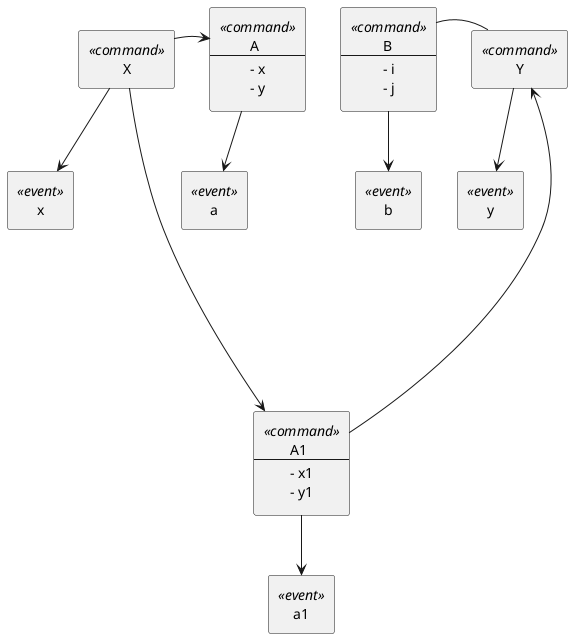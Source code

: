@startuml
skinparam componentStyle rectangle
skinparam rectangle {
	backgroundColor<<event>> Orange
	backgroundColor<<command>> LightBlue
	backgroundColor<<external>> Pink
	backgroundColor<<document>> Green
	backgroundColor<<invariant>> Yellow
}
component C0 <<command>> [
X
]
component C1 <<event>> [
x
]
C0 --> C1
component C3 <<command>> [
A
---
- x
- y
]
C0 -[hidden]right-> C3
component C4 <<event>> [
a
]
C3 --> C4
component C5 <<command>> [
B
---
- i
- j
]
C3 -[hidden]right-> C5
component C6 <<event>> [
b
]
C5 --> C6
component C8 <<command>> [
A1
---
- x1
- y1
]
C3 -----[hidden]> C8
component C9 <<event>> [
a1
]
C8 --> C9
component C11 <<command>> [
Y
]
C5 -[hidden]right-> C11
component C12 <<event>> [
y
]
C11 --> C12
C0 -> C3
C0 -> C8
C5 - C11
C8 -up-> C11
@enduml
